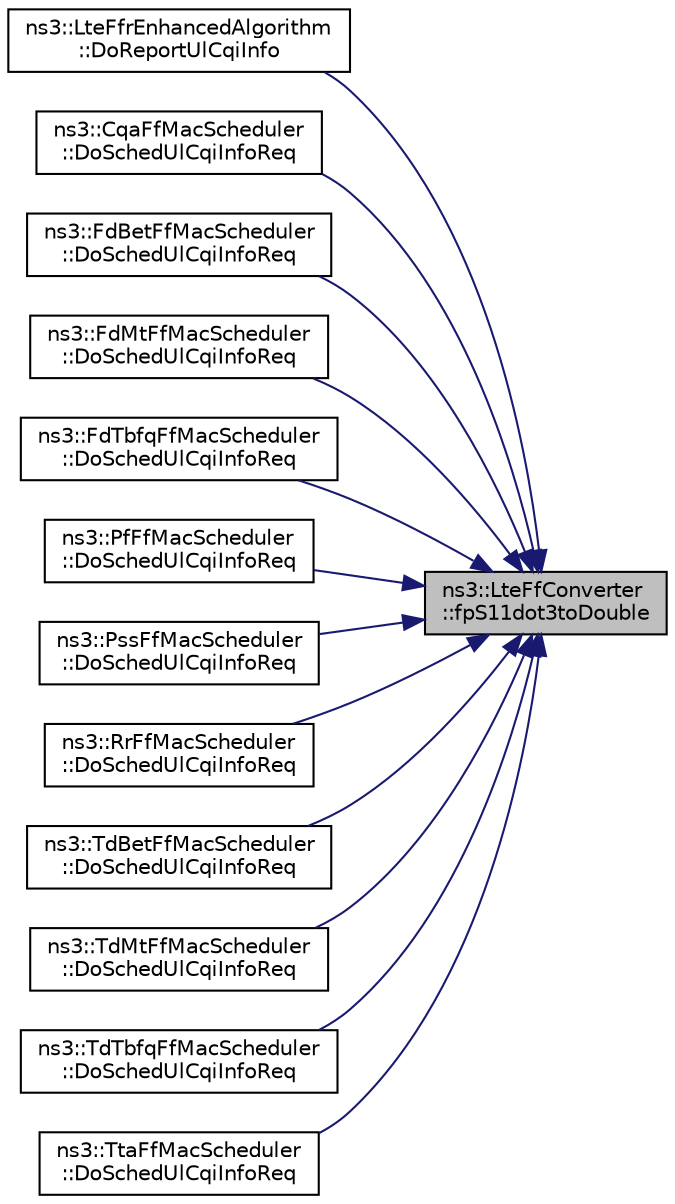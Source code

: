 digraph "ns3::LteFfConverter::fpS11dot3toDouble"
{
 // LATEX_PDF_SIZE
  edge [fontname="Helvetica",fontsize="10",labelfontname="Helvetica",labelfontsize="10"];
  node [fontname="Helvetica",fontsize="10",shape=record];
  rankdir="RL";
  Node1 [label="ns3::LteFfConverter\l::fpS11dot3toDouble",height=0.2,width=0.4,color="black", fillcolor="grey75", style="filled", fontcolor="black",tooltip="Convert from fixed point S11.3 notation to double."];
  Node1 -> Node2 [dir="back",color="midnightblue",fontsize="10",style="solid",fontname="Helvetica"];
  Node2 [label="ns3::LteFfrEnhancedAlgorithm\l::DoReportUlCqiInfo",height=0.2,width=0.4,color="black", fillcolor="white", style="filled",URL="$classns3_1_1_lte_ffr_enhanced_algorithm.html#ab06ccad47f57cf4852b38a304392b67a",tooltip="DoReportUlCqiInfo."];
  Node1 -> Node3 [dir="back",color="midnightblue",fontsize="10",style="solid",fontname="Helvetica"];
  Node3 [label="ns3::CqaFfMacScheduler\l::DoSchedUlCqiInfoReq",height=0.2,width=0.4,color="black", fillcolor="white", style="filled",URL="$classns3_1_1_cqa_ff_mac_scheduler.html#a99136625091e1b531f939cb18f780689",tooltip="Sched UL CGI Info Request."];
  Node1 -> Node4 [dir="back",color="midnightblue",fontsize="10",style="solid",fontname="Helvetica"];
  Node4 [label="ns3::FdBetFfMacScheduler\l::DoSchedUlCqiInfoReq",height=0.2,width=0.4,color="black", fillcolor="white", style="filled",URL="$classns3_1_1_fd_bet_ff_mac_scheduler.html#a1ff91d2e3ae86674d17804a9d268786b",tooltip="Sched UL CGI info request function."];
  Node1 -> Node5 [dir="back",color="midnightblue",fontsize="10",style="solid",fontname="Helvetica"];
  Node5 [label="ns3::FdMtFfMacScheduler\l::DoSchedUlCqiInfoReq",height=0.2,width=0.4,color="black", fillcolor="white", style="filled",URL="$classns3_1_1_fd_mt_ff_mac_scheduler.html#a62464e80900f6e4551a54bdcab554c7b",tooltip="Sched UL CQI info request function."];
  Node1 -> Node6 [dir="back",color="midnightblue",fontsize="10",style="solid",fontname="Helvetica"];
  Node6 [label="ns3::FdTbfqFfMacScheduler\l::DoSchedUlCqiInfoReq",height=0.2,width=0.4,color="black", fillcolor="white", style="filled",URL="$classns3_1_1_fd_tbfq_ff_mac_scheduler.html#a15711a9aaa411036ac353d1688170c58",tooltip="Sched UL CQI info request function."];
  Node1 -> Node7 [dir="back",color="midnightblue",fontsize="10",style="solid",fontname="Helvetica"];
  Node7 [label="ns3::PfFfMacScheduler\l::DoSchedUlCqiInfoReq",height=0.2,width=0.4,color="black", fillcolor="white", style="filled",URL="$classns3_1_1_pf_ff_mac_scheduler.html#aee839d62cb98ea021c3f8f92f7348ada",tooltip="Sched UL CQI info request."];
  Node1 -> Node8 [dir="back",color="midnightblue",fontsize="10",style="solid",fontname="Helvetica"];
  Node8 [label="ns3::PssFfMacScheduler\l::DoSchedUlCqiInfoReq",height=0.2,width=0.4,color="black", fillcolor="white", style="filled",URL="$classns3_1_1_pss_ff_mac_scheduler.html#a076446d288bea04ee5eeb8c6dda4ce45",tooltip="Sched UL CQI info request function."];
  Node1 -> Node9 [dir="back",color="midnightblue",fontsize="10",style="solid",fontname="Helvetica"];
  Node9 [label="ns3::RrFfMacScheduler\l::DoSchedUlCqiInfoReq",height=0.2,width=0.4,color="black", fillcolor="white", style="filled",URL="$classns3_1_1_rr_ff_mac_scheduler.html#a7e3e72a957e11b4038c1a89604ff302b",tooltip="Sched UL CQI info request."];
  Node1 -> Node10 [dir="back",color="midnightblue",fontsize="10",style="solid",fontname="Helvetica"];
  Node10 [label="ns3::TdBetFfMacScheduler\l::DoSchedUlCqiInfoReq",height=0.2,width=0.4,color="black", fillcolor="white", style="filled",URL="$classns3_1_1_td_bet_ff_mac_scheduler.html#ac923455a7dbe7baac8b3997224ddcbea",tooltip="Sched UL CQI info request."];
  Node1 -> Node11 [dir="back",color="midnightblue",fontsize="10",style="solid",fontname="Helvetica"];
  Node11 [label="ns3::TdMtFfMacScheduler\l::DoSchedUlCqiInfoReq",height=0.2,width=0.4,color="black", fillcolor="white", style="filled",URL="$classns3_1_1_td_mt_ff_mac_scheduler.html#a3d2cef3b0d098a40663603511b53991f",tooltip="Sched UL CQI info request."];
  Node1 -> Node12 [dir="back",color="midnightblue",fontsize="10",style="solid",fontname="Helvetica"];
  Node12 [label="ns3::TdTbfqFfMacScheduler\l::DoSchedUlCqiInfoReq",height=0.2,width=0.4,color="black", fillcolor="white", style="filled",URL="$classns3_1_1_td_tbfq_ff_mac_scheduler.html#a71e35a0d5f1c22753fae4777ffda3e01",tooltip="Sched UL CQI info request."];
  Node1 -> Node13 [dir="back",color="midnightblue",fontsize="10",style="solid",fontname="Helvetica"];
  Node13 [label="ns3::TtaFfMacScheduler\l::DoSchedUlCqiInfoReq",height=0.2,width=0.4,color="black", fillcolor="white", style="filled",URL="$classns3_1_1_tta_ff_mac_scheduler.html#aef3dcd18a72c95847900d6f0ddc9d087",tooltip="Sched UL CQI info request function."];
}
